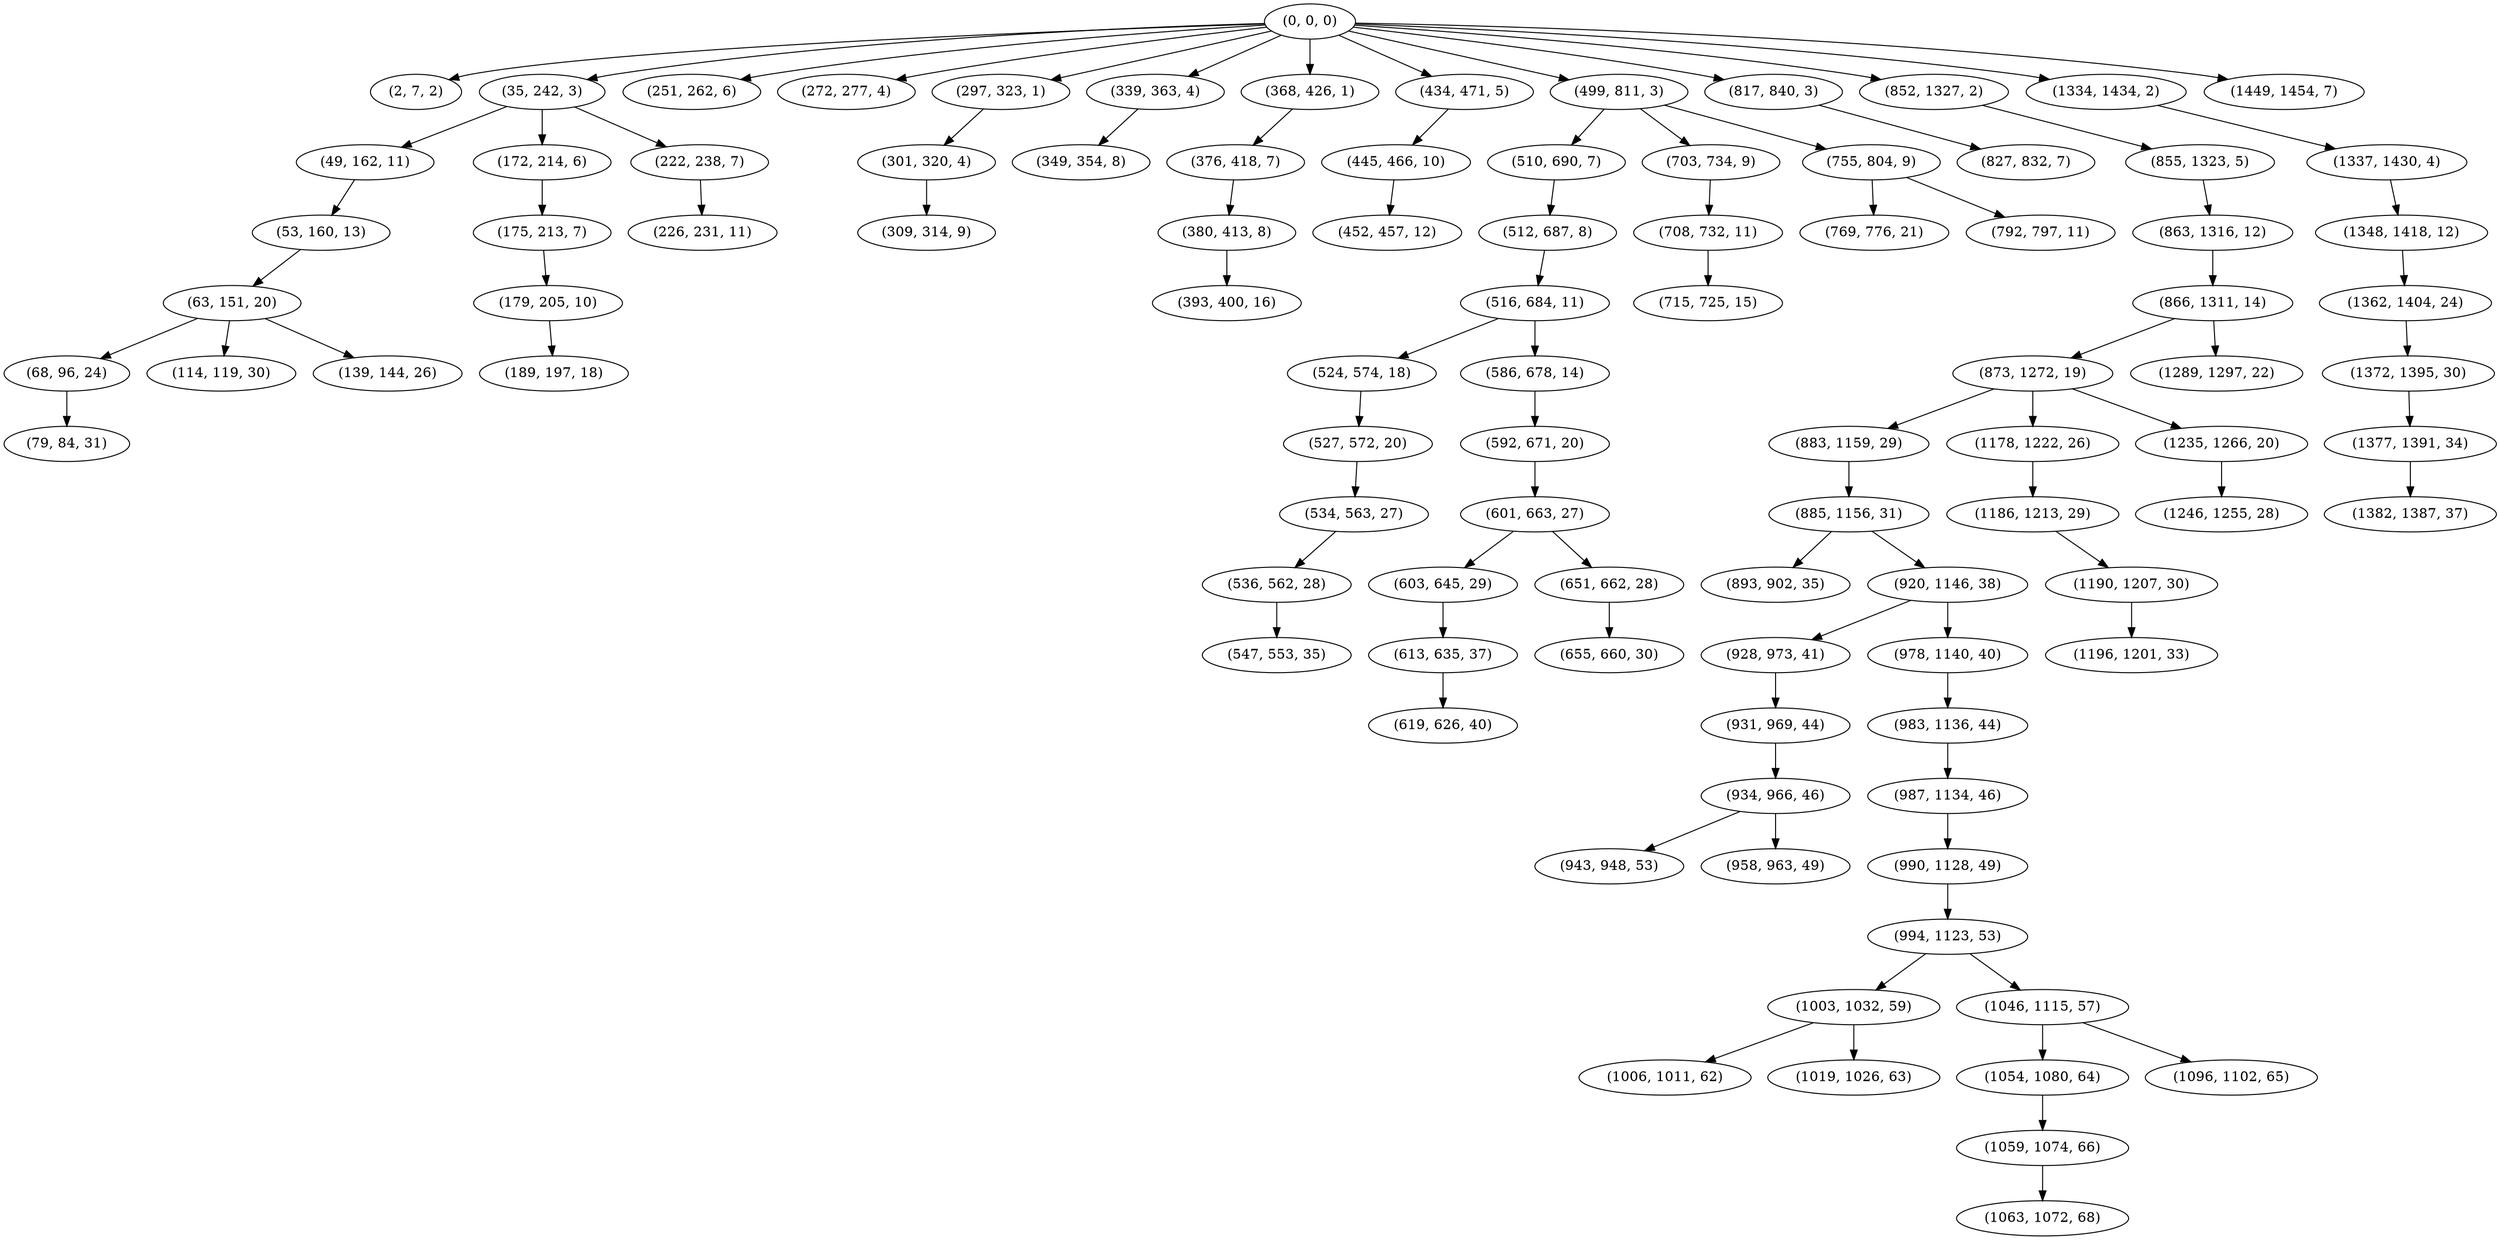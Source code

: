 digraph tree {
    "(0, 0, 0)";
    "(2, 7, 2)";
    "(35, 242, 3)";
    "(49, 162, 11)";
    "(53, 160, 13)";
    "(63, 151, 20)";
    "(68, 96, 24)";
    "(79, 84, 31)";
    "(114, 119, 30)";
    "(139, 144, 26)";
    "(172, 214, 6)";
    "(175, 213, 7)";
    "(179, 205, 10)";
    "(189, 197, 18)";
    "(222, 238, 7)";
    "(226, 231, 11)";
    "(251, 262, 6)";
    "(272, 277, 4)";
    "(297, 323, 1)";
    "(301, 320, 4)";
    "(309, 314, 9)";
    "(339, 363, 4)";
    "(349, 354, 8)";
    "(368, 426, 1)";
    "(376, 418, 7)";
    "(380, 413, 8)";
    "(393, 400, 16)";
    "(434, 471, 5)";
    "(445, 466, 10)";
    "(452, 457, 12)";
    "(499, 811, 3)";
    "(510, 690, 7)";
    "(512, 687, 8)";
    "(516, 684, 11)";
    "(524, 574, 18)";
    "(527, 572, 20)";
    "(534, 563, 27)";
    "(536, 562, 28)";
    "(547, 553, 35)";
    "(586, 678, 14)";
    "(592, 671, 20)";
    "(601, 663, 27)";
    "(603, 645, 29)";
    "(613, 635, 37)";
    "(619, 626, 40)";
    "(651, 662, 28)";
    "(655, 660, 30)";
    "(703, 734, 9)";
    "(708, 732, 11)";
    "(715, 725, 15)";
    "(755, 804, 9)";
    "(769, 776, 21)";
    "(792, 797, 11)";
    "(817, 840, 3)";
    "(827, 832, 7)";
    "(852, 1327, 2)";
    "(855, 1323, 5)";
    "(863, 1316, 12)";
    "(866, 1311, 14)";
    "(873, 1272, 19)";
    "(883, 1159, 29)";
    "(885, 1156, 31)";
    "(893, 902, 35)";
    "(920, 1146, 38)";
    "(928, 973, 41)";
    "(931, 969, 44)";
    "(934, 966, 46)";
    "(943, 948, 53)";
    "(958, 963, 49)";
    "(978, 1140, 40)";
    "(983, 1136, 44)";
    "(987, 1134, 46)";
    "(990, 1128, 49)";
    "(994, 1123, 53)";
    "(1003, 1032, 59)";
    "(1006, 1011, 62)";
    "(1019, 1026, 63)";
    "(1046, 1115, 57)";
    "(1054, 1080, 64)";
    "(1059, 1074, 66)";
    "(1063, 1072, 68)";
    "(1096, 1102, 65)";
    "(1178, 1222, 26)";
    "(1186, 1213, 29)";
    "(1190, 1207, 30)";
    "(1196, 1201, 33)";
    "(1235, 1266, 20)";
    "(1246, 1255, 28)";
    "(1289, 1297, 22)";
    "(1334, 1434, 2)";
    "(1337, 1430, 4)";
    "(1348, 1418, 12)";
    "(1362, 1404, 24)";
    "(1372, 1395, 30)";
    "(1377, 1391, 34)";
    "(1382, 1387, 37)";
    "(1449, 1454, 7)";
    "(0, 0, 0)" -> "(2, 7, 2)";
    "(0, 0, 0)" -> "(35, 242, 3)";
    "(0, 0, 0)" -> "(251, 262, 6)";
    "(0, 0, 0)" -> "(272, 277, 4)";
    "(0, 0, 0)" -> "(297, 323, 1)";
    "(0, 0, 0)" -> "(339, 363, 4)";
    "(0, 0, 0)" -> "(368, 426, 1)";
    "(0, 0, 0)" -> "(434, 471, 5)";
    "(0, 0, 0)" -> "(499, 811, 3)";
    "(0, 0, 0)" -> "(817, 840, 3)";
    "(0, 0, 0)" -> "(852, 1327, 2)";
    "(0, 0, 0)" -> "(1334, 1434, 2)";
    "(0, 0, 0)" -> "(1449, 1454, 7)";
    "(35, 242, 3)" -> "(49, 162, 11)";
    "(35, 242, 3)" -> "(172, 214, 6)";
    "(35, 242, 3)" -> "(222, 238, 7)";
    "(49, 162, 11)" -> "(53, 160, 13)";
    "(53, 160, 13)" -> "(63, 151, 20)";
    "(63, 151, 20)" -> "(68, 96, 24)";
    "(63, 151, 20)" -> "(114, 119, 30)";
    "(63, 151, 20)" -> "(139, 144, 26)";
    "(68, 96, 24)" -> "(79, 84, 31)";
    "(172, 214, 6)" -> "(175, 213, 7)";
    "(175, 213, 7)" -> "(179, 205, 10)";
    "(179, 205, 10)" -> "(189, 197, 18)";
    "(222, 238, 7)" -> "(226, 231, 11)";
    "(297, 323, 1)" -> "(301, 320, 4)";
    "(301, 320, 4)" -> "(309, 314, 9)";
    "(339, 363, 4)" -> "(349, 354, 8)";
    "(368, 426, 1)" -> "(376, 418, 7)";
    "(376, 418, 7)" -> "(380, 413, 8)";
    "(380, 413, 8)" -> "(393, 400, 16)";
    "(434, 471, 5)" -> "(445, 466, 10)";
    "(445, 466, 10)" -> "(452, 457, 12)";
    "(499, 811, 3)" -> "(510, 690, 7)";
    "(499, 811, 3)" -> "(703, 734, 9)";
    "(499, 811, 3)" -> "(755, 804, 9)";
    "(510, 690, 7)" -> "(512, 687, 8)";
    "(512, 687, 8)" -> "(516, 684, 11)";
    "(516, 684, 11)" -> "(524, 574, 18)";
    "(516, 684, 11)" -> "(586, 678, 14)";
    "(524, 574, 18)" -> "(527, 572, 20)";
    "(527, 572, 20)" -> "(534, 563, 27)";
    "(534, 563, 27)" -> "(536, 562, 28)";
    "(536, 562, 28)" -> "(547, 553, 35)";
    "(586, 678, 14)" -> "(592, 671, 20)";
    "(592, 671, 20)" -> "(601, 663, 27)";
    "(601, 663, 27)" -> "(603, 645, 29)";
    "(601, 663, 27)" -> "(651, 662, 28)";
    "(603, 645, 29)" -> "(613, 635, 37)";
    "(613, 635, 37)" -> "(619, 626, 40)";
    "(651, 662, 28)" -> "(655, 660, 30)";
    "(703, 734, 9)" -> "(708, 732, 11)";
    "(708, 732, 11)" -> "(715, 725, 15)";
    "(755, 804, 9)" -> "(769, 776, 21)";
    "(755, 804, 9)" -> "(792, 797, 11)";
    "(817, 840, 3)" -> "(827, 832, 7)";
    "(852, 1327, 2)" -> "(855, 1323, 5)";
    "(855, 1323, 5)" -> "(863, 1316, 12)";
    "(863, 1316, 12)" -> "(866, 1311, 14)";
    "(866, 1311, 14)" -> "(873, 1272, 19)";
    "(866, 1311, 14)" -> "(1289, 1297, 22)";
    "(873, 1272, 19)" -> "(883, 1159, 29)";
    "(873, 1272, 19)" -> "(1178, 1222, 26)";
    "(873, 1272, 19)" -> "(1235, 1266, 20)";
    "(883, 1159, 29)" -> "(885, 1156, 31)";
    "(885, 1156, 31)" -> "(893, 902, 35)";
    "(885, 1156, 31)" -> "(920, 1146, 38)";
    "(920, 1146, 38)" -> "(928, 973, 41)";
    "(920, 1146, 38)" -> "(978, 1140, 40)";
    "(928, 973, 41)" -> "(931, 969, 44)";
    "(931, 969, 44)" -> "(934, 966, 46)";
    "(934, 966, 46)" -> "(943, 948, 53)";
    "(934, 966, 46)" -> "(958, 963, 49)";
    "(978, 1140, 40)" -> "(983, 1136, 44)";
    "(983, 1136, 44)" -> "(987, 1134, 46)";
    "(987, 1134, 46)" -> "(990, 1128, 49)";
    "(990, 1128, 49)" -> "(994, 1123, 53)";
    "(994, 1123, 53)" -> "(1003, 1032, 59)";
    "(994, 1123, 53)" -> "(1046, 1115, 57)";
    "(1003, 1032, 59)" -> "(1006, 1011, 62)";
    "(1003, 1032, 59)" -> "(1019, 1026, 63)";
    "(1046, 1115, 57)" -> "(1054, 1080, 64)";
    "(1046, 1115, 57)" -> "(1096, 1102, 65)";
    "(1054, 1080, 64)" -> "(1059, 1074, 66)";
    "(1059, 1074, 66)" -> "(1063, 1072, 68)";
    "(1178, 1222, 26)" -> "(1186, 1213, 29)";
    "(1186, 1213, 29)" -> "(1190, 1207, 30)";
    "(1190, 1207, 30)" -> "(1196, 1201, 33)";
    "(1235, 1266, 20)" -> "(1246, 1255, 28)";
    "(1334, 1434, 2)" -> "(1337, 1430, 4)";
    "(1337, 1430, 4)" -> "(1348, 1418, 12)";
    "(1348, 1418, 12)" -> "(1362, 1404, 24)";
    "(1362, 1404, 24)" -> "(1372, 1395, 30)";
    "(1372, 1395, 30)" -> "(1377, 1391, 34)";
    "(1377, 1391, 34)" -> "(1382, 1387, 37)";
}
